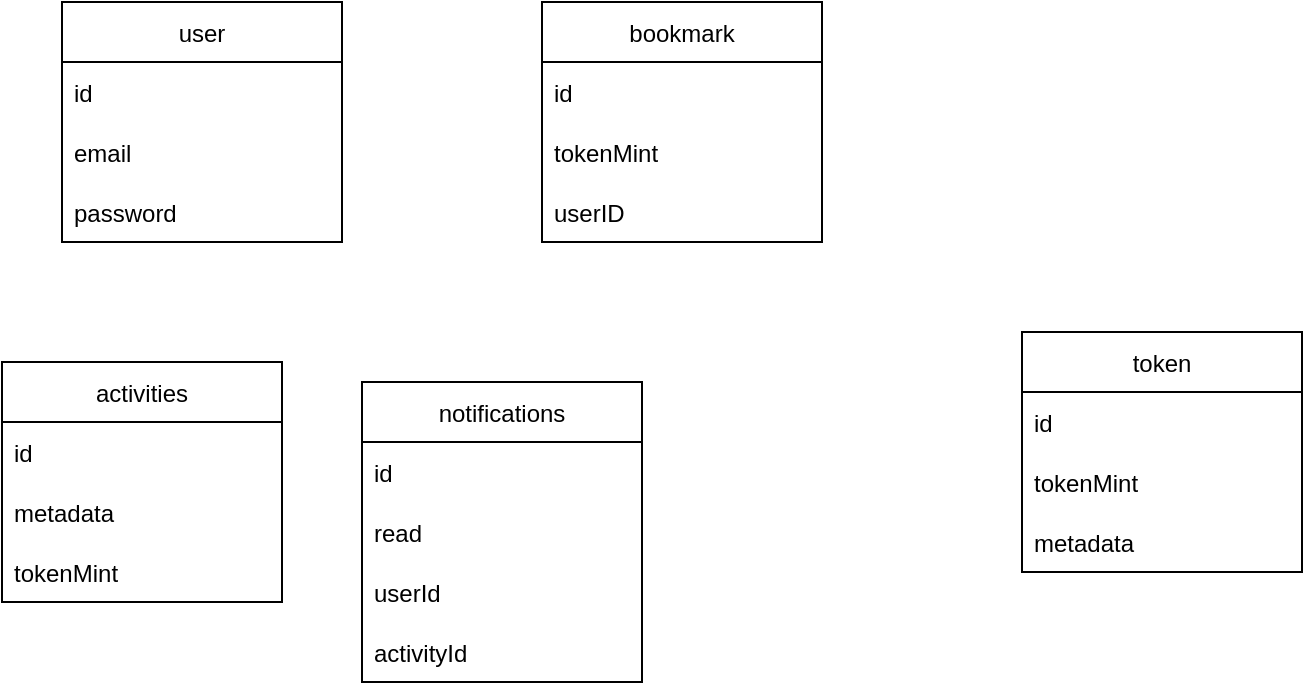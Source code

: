 <mxfile version="20.4.1" type="github">
  <diagram id="DAgr28de39_IBc4QNTtF" name="Page-1">
    <mxGraphModel dx="2574" dy="1411" grid="1" gridSize="10" guides="1" tooltips="1" connect="1" arrows="1" fold="1" page="1" pageScale="1" pageWidth="850" pageHeight="1100" math="0" shadow="0">
      <root>
        <mxCell id="0" />
        <mxCell id="1" parent="0" />
        <mxCell id="roNe8VaHWtxj7usL-6qN-1" value="user" style="swimlane;fontStyle=0;childLayout=stackLayout;horizontal=1;startSize=30;horizontalStack=0;resizeParent=1;resizeParentMax=0;resizeLast=0;collapsible=1;marginBottom=0;" vertex="1" parent="1">
          <mxGeometry x="100" y="520" width="140" height="120" as="geometry" />
        </mxCell>
        <mxCell id="roNe8VaHWtxj7usL-6qN-2" value="id" style="text;strokeColor=none;fillColor=none;align=left;verticalAlign=middle;spacingLeft=4;spacingRight=4;overflow=hidden;points=[[0,0.5],[1,0.5]];portConstraint=eastwest;rotatable=0;" vertex="1" parent="roNe8VaHWtxj7usL-6qN-1">
          <mxGeometry y="30" width="140" height="30" as="geometry" />
        </mxCell>
        <mxCell id="roNe8VaHWtxj7usL-6qN-3" value="email" style="text;strokeColor=none;fillColor=none;align=left;verticalAlign=middle;spacingLeft=4;spacingRight=4;overflow=hidden;points=[[0,0.5],[1,0.5]];portConstraint=eastwest;rotatable=0;" vertex="1" parent="roNe8VaHWtxj7usL-6qN-1">
          <mxGeometry y="60" width="140" height="30" as="geometry" />
        </mxCell>
        <mxCell id="roNe8VaHWtxj7usL-6qN-4" value="password" style="text;strokeColor=none;fillColor=none;align=left;verticalAlign=middle;spacingLeft=4;spacingRight=4;overflow=hidden;points=[[0,0.5],[1,0.5]];portConstraint=eastwest;rotatable=0;" vertex="1" parent="roNe8VaHWtxj7usL-6qN-1">
          <mxGeometry y="90" width="140" height="30" as="geometry" />
        </mxCell>
        <mxCell id="roNe8VaHWtxj7usL-6qN-5" value="bookmark" style="swimlane;fontStyle=0;childLayout=stackLayout;horizontal=1;startSize=30;horizontalStack=0;resizeParent=1;resizeParentMax=0;resizeLast=0;collapsible=1;marginBottom=0;" vertex="1" parent="1">
          <mxGeometry x="340" y="520" width="140" height="120" as="geometry" />
        </mxCell>
        <mxCell id="roNe8VaHWtxj7usL-6qN-6" value="id" style="text;strokeColor=none;fillColor=none;align=left;verticalAlign=middle;spacingLeft=4;spacingRight=4;overflow=hidden;points=[[0,0.5],[1,0.5]];portConstraint=eastwest;rotatable=0;" vertex="1" parent="roNe8VaHWtxj7usL-6qN-5">
          <mxGeometry y="30" width="140" height="30" as="geometry" />
        </mxCell>
        <mxCell id="roNe8VaHWtxj7usL-6qN-7" value="tokenMint" style="text;strokeColor=none;fillColor=none;align=left;verticalAlign=middle;spacingLeft=4;spacingRight=4;overflow=hidden;points=[[0,0.5],[1,0.5]];portConstraint=eastwest;rotatable=0;" vertex="1" parent="roNe8VaHWtxj7usL-6qN-5">
          <mxGeometry y="60" width="140" height="30" as="geometry" />
        </mxCell>
        <mxCell id="roNe8VaHWtxj7usL-6qN-9" value="userID" style="text;strokeColor=none;fillColor=none;align=left;verticalAlign=middle;spacingLeft=4;spacingRight=4;overflow=hidden;points=[[0,0.5],[1,0.5]];portConstraint=eastwest;rotatable=0;" vertex="1" parent="roNe8VaHWtxj7usL-6qN-5">
          <mxGeometry y="90" width="140" height="30" as="geometry" />
        </mxCell>
        <mxCell id="roNe8VaHWtxj7usL-6qN-11" value="activities" style="swimlane;fontStyle=0;childLayout=stackLayout;horizontal=1;startSize=30;horizontalStack=0;resizeParent=1;resizeParentMax=0;resizeLast=0;collapsible=1;marginBottom=0;" vertex="1" parent="1">
          <mxGeometry x="70" y="700" width="140" height="120" as="geometry" />
        </mxCell>
        <mxCell id="roNe8VaHWtxj7usL-6qN-12" value="id" style="text;strokeColor=none;fillColor=none;align=left;verticalAlign=middle;spacingLeft=4;spacingRight=4;overflow=hidden;points=[[0,0.5],[1,0.5]];portConstraint=eastwest;rotatable=0;" vertex="1" parent="roNe8VaHWtxj7usL-6qN-11">
          <mxGeometry y="30" width="140" height="30" as="geometry" />
        </mxCell>
        <mxCell id="roNe8VaHWtxj7usL-6qN-13" value="metadata" style="text;strokeColor=none;fillColor=none;align=left;verticalAlign=middle;spacingLeft=4;spacingRight=4;overflow=hidden;points=[[0,0.5],[1,0.5]];portConstraint=eastwest;rotatable=0;" vertex="1" parent="roNe8VaHWtxj7usL-6qN-11">
          <mxGeometry y="60" width="140" height="30" as="geometry" />
        </mxCell>
        <mxCell id="roNe8VaHWtxj7usL-6qN-14" value="tokenMint" style="text;strokeColor=none;fillColor=none;align=left;verticalAlign=middle;spacingLeft=4;spacingRight=4;overflow=hidden;points=[[0,0.5],[1,0.5]];portConstraint=eastwest;rotatable=0;" vertex="1" parent="roNe8VaHWtxj7usL-6qN-11">
          <mxGeometry y="90" width="140" height="30" as="geometry" />
        </mxCell>
        <mxCell id="roNe8VaHWtxj7usL-6qN-15" value="notifications" style="swimlane;fontStyle=0;childLayout=stackLayout;horizontal=1;startSize=30;horizontalStack=0;resizeParent=1;resizeParentMax=0;resizeLast=0;collapsible=1;marginBottom=0;" vertex="1" parent="1">
          <mxGeometry x="250" y="710" width="140" height="150" as="geometry" />
        </mxCell>
        <mxCell id="roNe8VaHWtxj7usL-6qN-16" value="id" style="text;strokeColor=none;fillColor=none;align=left;verticalAlign=middle;spacingLeft=4;spacingRight=4;overflow=hidden;points=[[0,0.5],[1,0.5]];portConstraint=eastwest;rotatable=0;" vertex="1" parent="roNe8VaHWtxj7usL-6qN-15">
          <mxGeometry y="30" width="140" height="30" as="geometry" />
        </mxCell>
        <mxCell id="roNe8VaHWtxj7usL-6qN-17" value="read" style="text;strokeColor=none;fillColor=none;align=left;verticalAlign=middle;spacingLeft=4;spacingRight=4;overflow=hidden;points=[[0,0.5],[1,0.5]];portConstraint=eastwest;rotatable=0;" vertex="1" parent="roNe8VaHWtxj7usL-6qN-15">
          <mxGeometry y="60" width="140" height="30" as="geometry" />
        </mxCell>
        <mxCell id="roNe8VaHWtxj7usL-6qN-18" value="userId" style="text;strokeColor=none;fillColor=none;align=left;verticalAlign=middle;spacingLeft=4;spacingRight=4;overflow=hidden;points=[[0,0.5],[1,0.5]];portConstraint=eastwest;rotatable=0;" vertex="1" parent="roNe8VaHWtxj7usL-6qN-15">
          <mxGeometry y="90" width="140" height="30" as="geometry" />
        </mxCell>
        <mxCell id="roNe8VaHWtxj7usL-6qN-19" value="activityId" style="text;strokeColor=none;fillColor=none;align=left;verticalAlign=middle;spacingLeft=4;spacingRight=4;overflow=hidden;points=[[0,0.5],[1,0.5]];portConstraint=eastwest;rotatable=0;" vertex="1" parent="roNe8VaHWtxj7usL-6qN-15">
          <mxGeometry y="120" width="140" height="30" as="geometry" />
        </mxCell>
        <mxCell id="roNe8VaHWtxj7usL-6qN-20" value="token" style="swimlane;fontStyle=0;childLayout=stackLayout;horizontal=1;startSize=30;horizontalStack=0;resizeParent=1;resizeParentMax=0;resizeLast=0;collapsible=1;marginBottom=0;" vertex="1" parent="1">
          <mxGeometry x="580" y="685" width="140" height="120" as="geometry" />
        </mxCell>
        <mxCell id="roNe8VaHWtxj7usL-6qN-21" value="id" style="text;strokeColor=none;fillColor=none;align=left;verticalAlign=middle;spacingLeft=4;spacingRight=4;overflow=hidden;points=[[0,0.5],[1,0.5]];portConstraint=eastwest;rotatable=0;" vertex="1" parent="roNe8VaHWtxj7usL-6qN-20">
          <mxGeometry y="30" width="140" height="30" as="geometry" />
        </mxCell>
        <mxCell id="roNe8VaHWtxj7usL-6qN-22" value="tokenMint" style="text;strokeColor=none;fillColor=none;align=left;verticalAlign=middle;spacingLeft=4;spacingRight=4;overflow=hidden;points=[[0,0.5],[1,0.5]];portConstraint=eastwest;rotatable=0;" vertex="1" parent="roNe8VaHWtxj7usL-6qN-20">
          <mxGeometry y="60" width="140" height="30" as="geometry" />
        </mxCell>
        <mxCell id="roNe8VaHWtxj7usL-6qN-23" value="metadata" style="text;strokeColor=none;fillColor=none;align=left;verticalAlign=middle;spacingLeft=4;spacingRight=4;overflow=hidden;points=[[0,0.5],[1,0.5]];portConstraint=eastwest;rotatable=0;" vertex="1" parent="roNe8VaHWtxj7usL-6qN-20">
          <mxGeometry y="90" width="140" height="30" as="geometry" />
        </mxCell>
      </root>
    </mxGraphModel>
  </diagram>
</mxfile>
